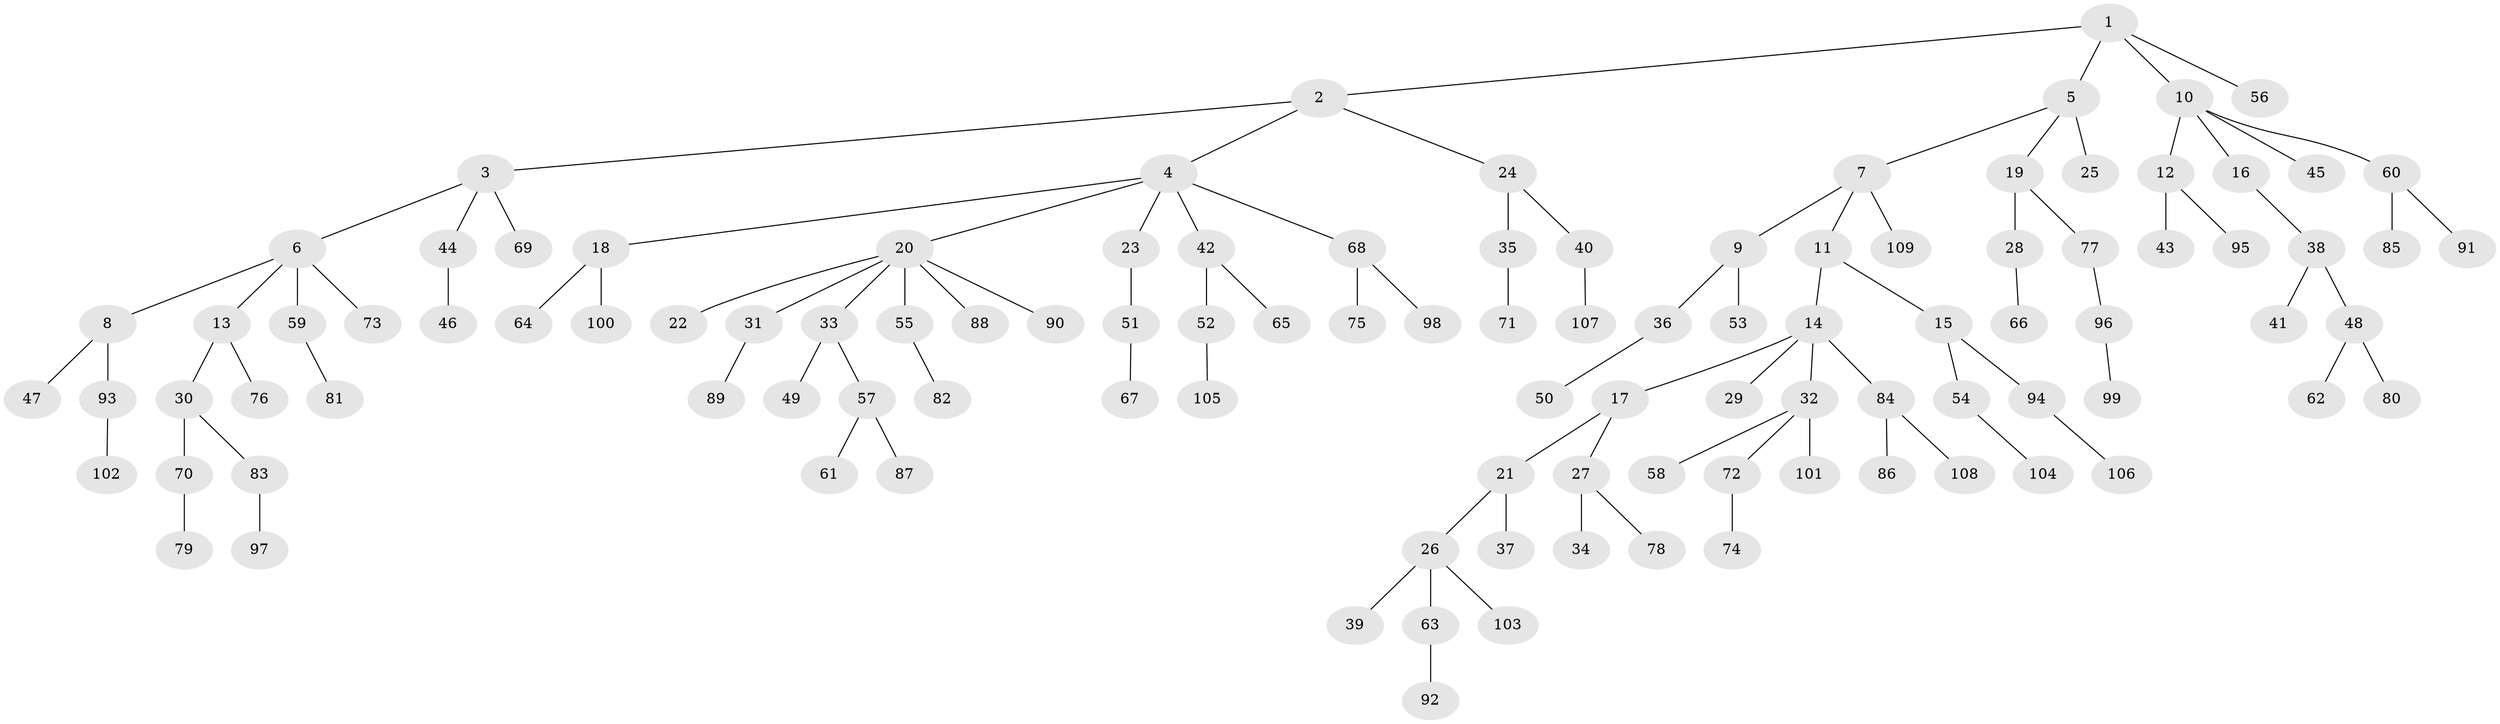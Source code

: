 // Generated by graph-tools (version 1.1) at 2025/36/03/09/25 02:36:31]
// undirected, 109 vertices, 108 edges
graph export_dot {
graph [start="1"]
  node [color=gray90,style=filled];
  1;
  2;
  3;
  4;
  5;
  6;
  7;
  8;
  9;
  10;
  11;
  12;
  13;
  14;
  15;
  16;
  17;
  18;
  19;
  20;
  21;
  22;
  23;
  24;
  25;
  26;
  27;
  28;
  29;
  30;
  31;
  32;
  33;
  34;
  35;
  36;
  37;
  38;
  39;
  40;
  41;
  42;
  43;
  44;
  45;
  46;
  47;
  48;
  49;
  50;
  51;
  52;
  53;
  54;
  55;
  56;
  57;
  58;
  59;
  60;
  61;
  62;
  63;
  64;
  65;
  66;
  67;
  68;
  69;
  70;
  71;
  72;
  73;
  74;
  75;
  76;
  77;
  78;
  79;
  80;
  81;
  82;
  83;
  84;
  85;
  86;
  87;
  88;
  89;
  90;
  91;
  92;
  93;
  94;
  95;
  96;
  97;
  98;
  99;
  100;
  101;
  102;
  103;
  104;
  105;
  106;
  107;
  108;
  109;
  1 -- 2;
  1 -- 5;
  1 -- 10;
  1 -- 56;
  2 -- 3;
  2 -- 4;
  2 -- 24;
  3 -- 6;
  3 -- 44;
  3 -- 69;
  4 -- 18;
  4 -- 20;
  4 -- 23;
  4 -- 42;
  4 -- 68;
  5 -- 7;
  5 -- 19;
  5 -- 25;
  6 -- 8;
  6 -- 13;
  6 -- 59;
  6 -- 73;
  7 -- 9;
  7 -- 11;
  7 -- 109;
  8 -- 47;
  8 -- 93;
  9 -- 36;
  9 -- 53;
  10 -- 12;
  10 -- 16;
  10 -- 45;
  10 -- 60;
  11 -- 14;
  11 -- 15;
  12 -- 43;
  12 -- 95;
  13 -- 30;
  13 -- 76;
  14 -- 17;
  14 -- 29;
  14 -- 32;
  14 -- 84;
  15 -- 54;
  15 -- 94;
  16 -- 38;
  17 -- 21;
  17 -- 27;
  18 -- 64;
  18 -- 100;
  19 -- 28;
  19 -- 77;
  20 -- 22;
  20 -- 31;
  20 -- 33;
  20 -- 55;
  20 -- 88;
  20 -- 90;
  21 -- 26;
  21 -- 37;
  23 -- 51;
  24 -- 35;
  24 -- 40;
  26 -- 39;
  26 -- 63;
  26 -- 103;
  27 -- 34;
  27 -- 78;
  28 -- 66;
  30 -- 70;
  30 -- 83;
  31 -- 89;
  32 -- 58;
  32 -- 72;
  32 -- 101;
  33 -- 49;
  33 -- 57;
  35 -- 71;
  36 -- 50;
  38 -- 41;
  38 -- 48;
  40 -- 107;
  42 -- 52;
  42 -- 65;
  44 -- 46;
  48 -- 62;
  48 -- 80;
  51 -- 67;
  52 -- 105;
  54 -- 104;
  55 -- 82;
  57 -- 61;
  57 -- 87;
  59 -- 81;
  60 -- 85;
  60 -- 91;
  63 -- 92;
  68 -- 75;
  68 -- 98;
  70 -- 79;
  72 -- 74;
  77 -- 96;
  83 -- 97;
  84 -- 86;
  84 -- 108;
  93 -- 102;
  94 -- 106;
  96 -- 99;
}

